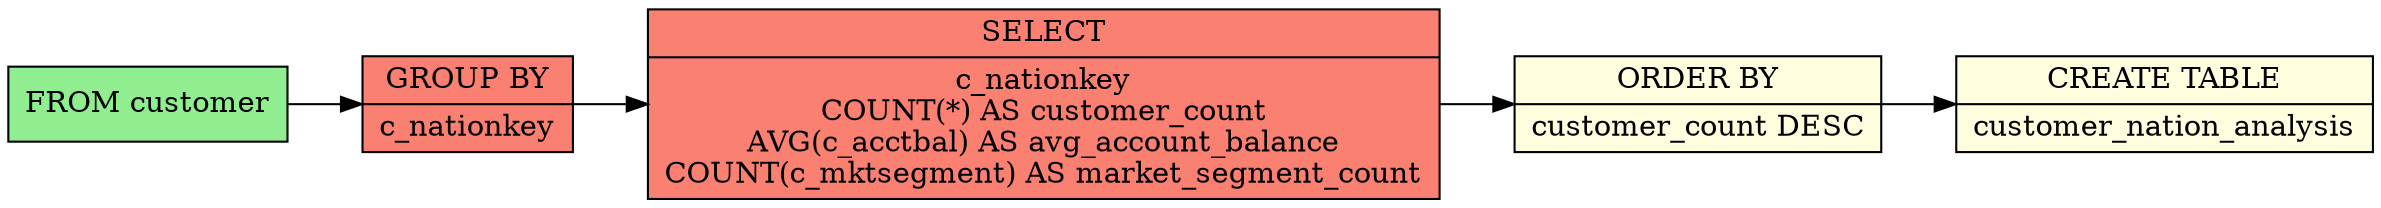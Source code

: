 digraph schema_flow {
  rankdir=LR;
  node [shape=record];

  // Source tables
  node_0 [label="FROM customer", style=filled, fillcolor=lightgreen];

  // Operations
  node_1 [label="GROUP BY|c_nationkey", style=filled, fillcolor=salmon];
  node_2 [label="SELECT|c_nationkey\nCOUNT(*) AS customer_count\nAVG(c_acctbal) AS avg_account_balance\nCOUNT(c_mktsegment) AS market_segment_count", style=filled, fillcolor=salmon];
  node_3 [label="ORDER BY|customer_count DESC", style=filled, fillcolor=lightyellow];
  node_4 [label="CREATE TABLE|customer_nation_analysis", style=filled, fillcolor=lightyellow];

  // Data flow edges

  // JOIN operations with table info
  node_0 -> node_1;
  node_1 -> node_2;
  node_2 -> node_3;
  node_3 -> node_4;
}
